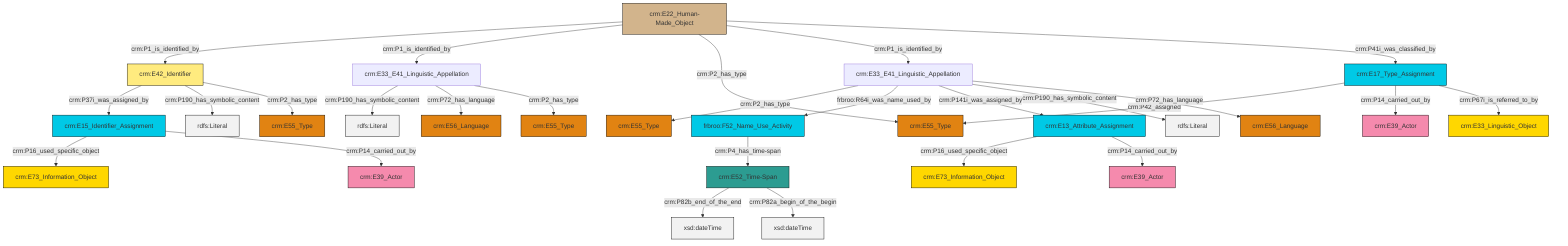 graph TD
classDef Literal fill:#f2f2f2,stroke:#000000;
classDef CRM_Entity fill:#FFFFFF,stroke:#000000;
classDef Temporal_Entity fill:#00C9E6, stroke:#000000;
classDef Type fill:#E18312, stroke:#000000;
classDef Time-Span fill:#2C9C91, stroke:#000000;
classDef Appellation fill:#FFEB7F, stroke:#000000;
classDef Place fill:#008836, stroke:#000000;
classDef Persistent_Item fill:#B266B2, stroke:#000000;
classDef Conceptual_Object fill:#FFD700, stroke:#000000;
classDef Physical_Thing fill:#D2B48C, stroke:#000000;
classDef Actor fill:#f58aad, stroke:#000000;
classDef PC_Classes fill:#4ce600, stroke:#000000;
classDef Multi fill:#cccccc,stroke:#000000;

0["crm:E42_Identifier"]:::Appellation -->|crm:P37i_was_assigned_by| 1["crm:E15_Identifier_Assignment"]:::Temporal_Entity
2["crm:E17_Type_Assignment"]:::Temporal_Entity -->|crm:P42_assigned| 3["crm:E55_Type"]:::Type
4["crm:E33_E41_Linguistic_Appellation"]:::Default -->|crm:P2_has_type| 5["crm:E55_Type"]:::Type
1["crm:E15_Identifier_Assignment"]:::Temporal_Entity -->|crm:P16_used_specific_object| 8["crm:E73_Information_Object"]:::Conceptual_Object
4["crm:E33_E41_Linguistic_Appellation"]:::Default -->|frbroo:R64i_was_name_used_by| 12["frbroo:F52_Name_Use_Activity"]:::Temporal_Entity
13["crm:E13_Attribute_Assignment"]:::Temporal_Entity -->|crm:P16_used_specific_object| 14["crm:E73_Information_Object"]:::Conceptual_Object
6["crm:E22_Human-Made_Object"]:::Physical_Thing -->|crm:P1_is_identified_by| 0["crm:E42_Identifier"]:::Appellation
2["crm:E17_Type_Assignment"]:::Temporal_Entity -->|crm:P14_carried_out_by| 15["crm:E39_Actor"]:::Actor
4["crm:E33_E41_Linguistic_Appellation"]:::Default -->|crm:P141i_was_assigned_by| 13["crm:E13_Attribute_Assignment"]:::Temporal_Entity
0["crm:E42_Identifier"]:::Appellation -->|crm:P190_has_symbolic_content| 19[rdfs:Literal]:::Literal
1["crm:E15_Identifier_Assignment"]:::Temporal_Entity -->|crm:P14_carried_out_by| 20["crm:E39_Actor"]:::Actor
6["crm:E22_Human-Made_Object"]:::Physical_Thing -->|crm:P1_is_identified_by| 25["crm:E33_E41_Linguistic_Appellation"]:::Default
4["crm:E33_E41_Linguistic_Appellation"]:::Default -->|crm:P190_has_symbolic_content| 26[rdfs:Literal]:::Literal
6["crm:E22_Human-Made_Object"]:::Physical_Thing -->|crm:P2_has_type| 3["crm:E55_Type"]:::Type
2["crm:E17_Type_Assignment"]:::Temporal_Entity -->|crm:P67i_is_referred_to_by| 28["crm:E33_Linguistic_Object"]:::Conceptual_Object
0["crm:E42_Identifier"]:::Appellation -->|crm:P2_has_type| 29["crm:E55_Type"]:::Type
6["crm:E22_Human-Made_Object"]:::Physical_Thing -->|crm:P1_is_identified_by| 4["crm:E33_E41_Linguistic_Appellation"]:::Default
12["frbroo:F52_Name_Use_Activity"]:::Temporal_Entity -->|crm:P4_has_time-span| 22["crm:E52_Time-Span"]:::Time-Span
22["crm:E52_Time-Span"]:::Time-Span -->|crm:P82b_end_of_the_end| 35[xsd:dateTime]:::Literal
25["crm:E33_E41_Linguistic_Appellation"]:::Default -->|crm:P190_has_symbolic_content| 36[rdfs:Literal]:::Literal
6["crm:E22_Human-Made_Object"]:::Physical_Thing -->|crm:P41i_was_classified_by| 2["crm:E17_Type_Assignment"]:::Temporal_Entity
25["crm:E33_E41_Linguistic_Appellation"]:::Default -->|crm:P72_has_language| 9["crm:E56_Language"]:::Type
22["crm:E52_Time-Span"]:::Time-Span -->|crm:P82a_begin_of_the_begin| 42[xsd:dateTime]:::Literal
4["crm:E33_E41_Linguistic_Appellation"]:::Default -->|crm:P72_has_language| 45["crm:E56_Language"]:::Type
13["crm:E13_Attribute_Assignment"]:::Temporal_Entity -->|crm:P14_carried_out_by| 40["crm:E39_Actor"]:::Actor
25["crm:E33_E41_Linguistic_Appellation"]:::Default -->|crm:P2_has_type| 31["crm:E55_Type"]:::Type